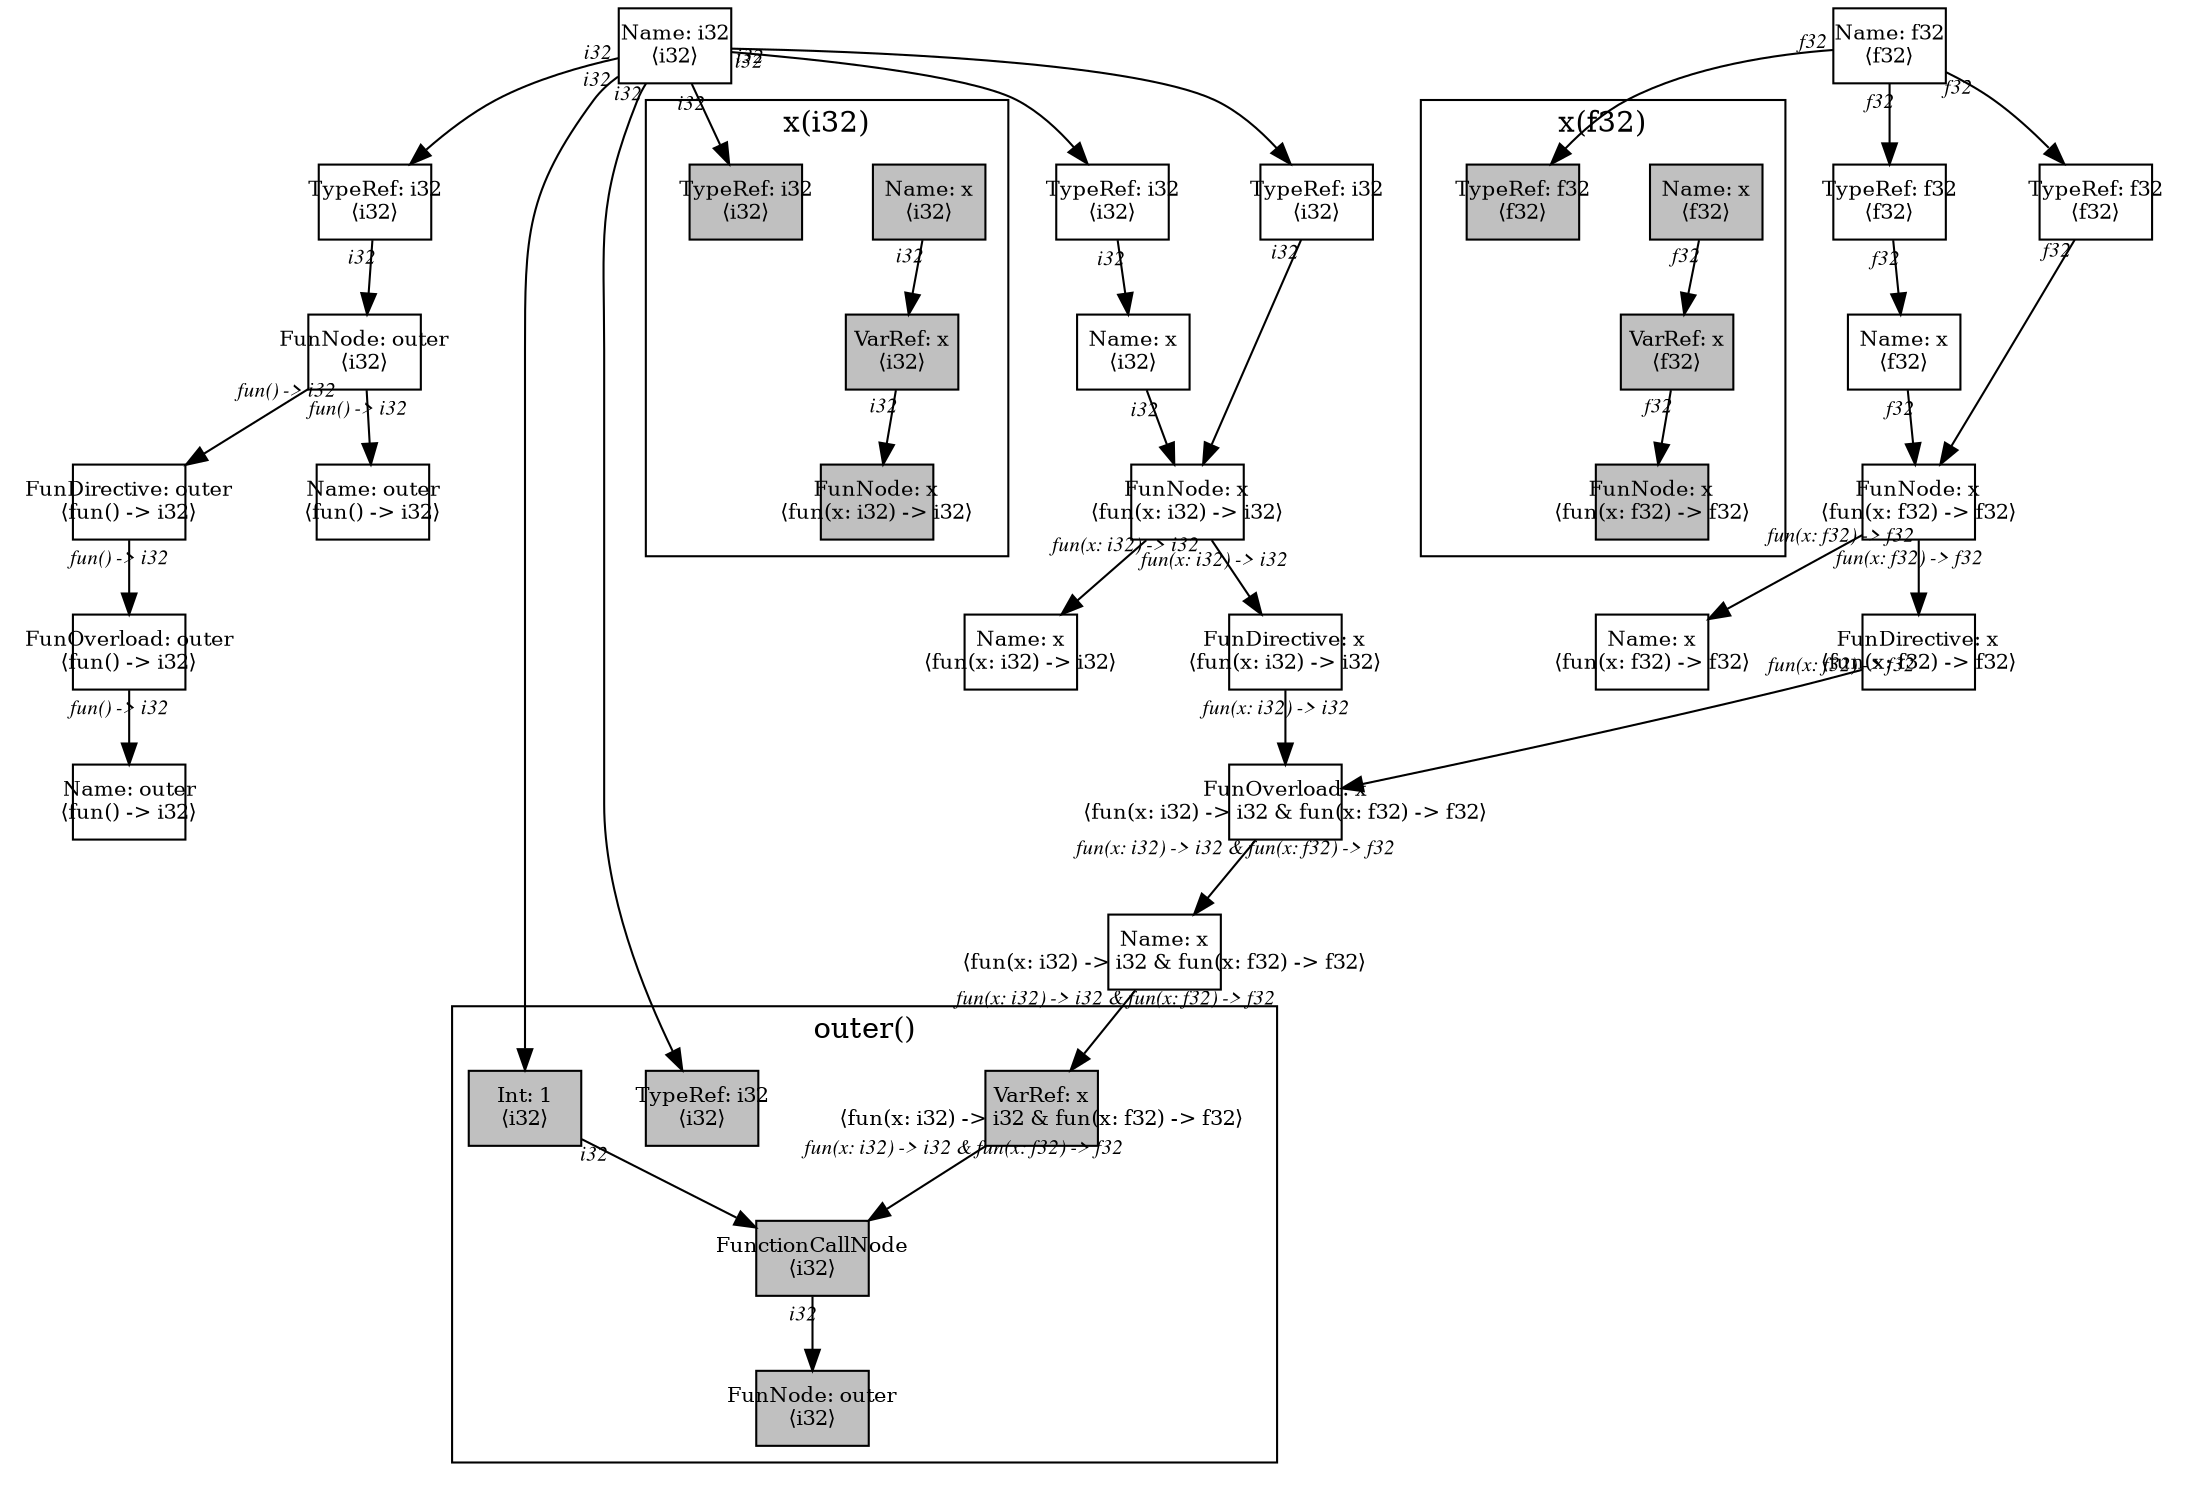digraph Document {
  node [shape=box,fixedsize=shape fontsize=10]
  1 [label="Name: i32\n⟨i32⟩", fillcolor=grey];
  2 [label="Name: f32\n⟨f32⟩", fillcolor=grey];
  3 [label="FunOverload: x\n⟨fun(x: i32) -> i32 & fun(x: f32) -> f32⟩", fillcolor=grey];
  4 [label="FunDirective: x\n⟨fun(x: i32) -> i32⟩", fillcolor=grey];
  5 [label="FunNode: x\n⟨fun(x: i32) -> i32⟩", fillcolor=grey];
  6 [label="TypeRef: i32\n⟨i32⟩", fillcolor=grey];
  7 [label="Name: x\n⟨i32⟩", fillcolor=grey];
  8 [label="TypeRef: i32\n⟨i32⟩", fillcolor=grey];
  9 [label="Name: x\n⟨fun(x: i32) -> i32⟩", fillcolor=grey];
  10 [label="FunDirective: x\n⟨fun(x: f32) -> f32⟩", fillcolor=grey];
  11 [label="FunNode: x\n⟨fun(x: f32) -> f32⟩", fillcolor=grey];
  12 [label="TypeRef: f32\n⟨f32⟩", fillcolor=grey];
  13 [label="Name: x\n⟨f32⟩", fillcolor=grey];
  14 [label="TypeRef: f32\n⟨f32⟩", fillcolor=grey];
  15 [label="Name: x\n⟨fun(x: f32) -> f32⟩", fillcolor=grey];
  16 [label="Name: x\n⟨fun(x: i32) -> i32 & fun(x: f32) -> f32⟩", fillcolor=grey];
  17 [label="FunOverload: outer\n⟨fun() -> i32⟩", fillcolor=grey];
  18 [label="FunDirective: outer\n⟨fun() -> i32⟩", fillcolor=grey];
  19 [label="FunNode: outer\n⟨i32⟩", fillcolor=grey];
  20 [label="TypeRef: i32\n⟨i32⟩", fillcolor=grey];
  21 [label="Name: outer\n⟨fun() -> i32⟩", fillcolor=grey];
  22 [label="Name: outer\n⟨fun() -> i32⟩", fillcolor=grey];
  subgraph cluster0 {
    node [style=filled, fillcolor=grey];
    23 [label="Name: x\n⟨i32⟩", fillcolor=grey];
    24 [label="VarRef: x\n⟨i32⟩", fillcolor=grey];
    25 [label="FunNode: x\n⟨fun(x: i32) -> i32⟩", fillcolor=grey];
    26 [label="TypeRef: i32\n⟨i32⟩", fillcolor=grey];
    23 -> 24[taillabel="i32" labeldistance="1" fontname="times  italic" fontsize = 10 color="black" ];
    24 -> 25[taillabel="i32" labeldistance="1" fontname="times  italic" fontsize = 10 color="black" ];
  label = "x(i32)";
}
  subgraph cluster1 {
    node [style=filled, fillcolor=grey];
    27 [label="FunctionCallNode\n⟨i32⟩", fillcolor=grey];
    28 [label="VarRef: x\n⟨fun(x: i32) -> i32 & fun(x: f32) -> f32⟩", fillcolor=grey];
    29 [label="Int: 1\n⟨i32⟩", fillcolor=grey];
    30 [label="FunNode: outer\n⟨i32⟩", fillcolor=grey];
    31 [label="TypeRef: i32\n⟨i32⟩", fillcolor=grey];
    27 -> 30[taillabel="i32" labeldistance="1" fontname="times  italic" fontsize = 10 color="black" ];
    28 -> 27[taillabel="fun(x: i32) -> i32 & fun(x: f32) -> f32" labeldistance="1" fontname="times  italic" fontsize = 10 color="black" ];
    29 -> 27[taillabel="i32" labeldistance="1" fontname="times  italic" fontsize = 10 color="black" ];
  label = "outer()";
}
  subgraph cluster2 {
    node [style=filled, fillcolor=grey];
    32 [label="Name: x\n⟨f32⟩", fillcolor=grey];
    33 [label="VarRef: x\n⟨f32⟩", fillcolor=grey];
    34 [label="FunNode: x\n⟨fun(x: f32) -> f32⟩", fillcolor=grey];
    35 [label="TypeRef: f32\n⟨f32⟩", fillcolor=grey];
    32 -> 33[taillabel="f32" labeldistance="1" fontname="times  italic" fontsize = 10 color="black" ];
    33 -> 34[taillabel="f32" labeldistance="1" fontname="times  italic" fontsize = 10 color="black" ];
  label = "x(f32)";
}
  1 -> 6[taillabel="i32" labeldistance="1" fontname="times  italic" fontsize = 10 color="black" ];
  1 -> 8[taillabel="i32" labeldistance="1" fontname="times  italic" fontsize = 10 color="black" ];
  1 -> 20[taillabel="i32" labeldistance="1" fontname="times  italic" fontsize = 10 color="black" ];
  1 -> 26[taillabel="i32" labeldistance="1" fontname="times  italic" fontsize = 10 color="black" ];
  1 -> 29[taillabel="i32" labeldistance="1" fontname="times  italic" fontsize = 10 color="black" ];
  1 -> 31[taillabel="i32" labeldistance="1" fontname="times  italic" fontsize = 10 color="black" ];
  2 -> 12[taillabel="f32" labeldistance="1" fontname="times  italic" fontsize = 10 color="black" ];
  2 -> 14[taillabel="f32" labeldistance="1" fontname="times  italic" fontsize = 10 color="black" ];
  2 -> 35[taillabel="f32" labeldistance="1" fontname="times  italic" fontsize = 10 color="black" ];
  3 -> 16[taillabel="fun(x: i32) -> i32 & fun(x: f32) -> f32" labeldistance="1" fontname="times  italic" fontsize = 10 color="black" ];
  4 -> 3[taillabel="fun(x: i32) -> i32" labeldistance="1" fontname="times  italic" fontsize = 10 color="black" ];
  5 -> 9[taillabel="fun(x: i32) -> i32" labeldistance="1" fontname="times  italic" fontsize = 10 color="black" ];
  5 -> 4[taillabel="fun(x: i32) -> i32" labeldistance="1" fontname="times  italic" fontsize = 10 color="black" ];
  6 -> 7[taillabel="i32" labeldistance="1" fontname="times  italic" fontsize = 10 color="black" ];
  7 -> 5[taillabel="i32" labeldistance="1" fontname="times  italic" fontsize = 10 color="black" ];
  8 -> 5[taillabel="i32" labeldistance="1" fontname="times  italic" fontsize = 10 color="black" ];
  10 -> 3[taillabel="fun(x: f32) -> f32" labeldistance="1" fontname="times  italic" fontsize = 10 color="black" ];
  11 -> 15[taillabel="fun(x: f32) -> f32" labeldistance="1" fontname="times  italic" fontsize = 10 color="black" ];
  11 -> 10[taillabel="fun(x: f32) -> f32" labeldistance="1" fontname="times  italic" fontsize = 10 color="black" ];
  12 -> 13[taillabel="f32" labeldistance="1" fontname="times  italic" fontsize = 10 color="black" ];
  13 -> 11[taillabel="f32" labeldistance="1" fontname="times  italic" fontsize = 10 color="black" ];
  14 -> 11[taillabel="f32" labeldistance="1" fontname="times  italic" fontsize = 10 color="black" ];
  16 -> 28[taillabel="fun(x: i32) -> i32 & fun(x: f32) -> f32" labeldistance="1" fontname="times  italic" fontsize = 10 color="black" ];
  17 -> 22[taillabel="fun() -> i32" labeldistance="1" fontname="times  italic" fontsize = 10 color="black" ];
  18 -> 17[taillabel="fun() -> i32" labeldistance="1" fontname="times  italic" fontsize = 10 color="black" ];
  19 -> 21[taillabel="fun() -> i32" labeldistance="1" fontname="times  italic" fontsize = 10 color="black" ];
  19 -> 18[taillabel="fun() -> i32" labeldistance="1" fontname="times  italic" fontsize = 10 color="black" ];
  20 -> 19[taillabel="i32" labeldistance="1" fontname="times  italic" fontsize = 10 color="black" ];
  label="";
}
